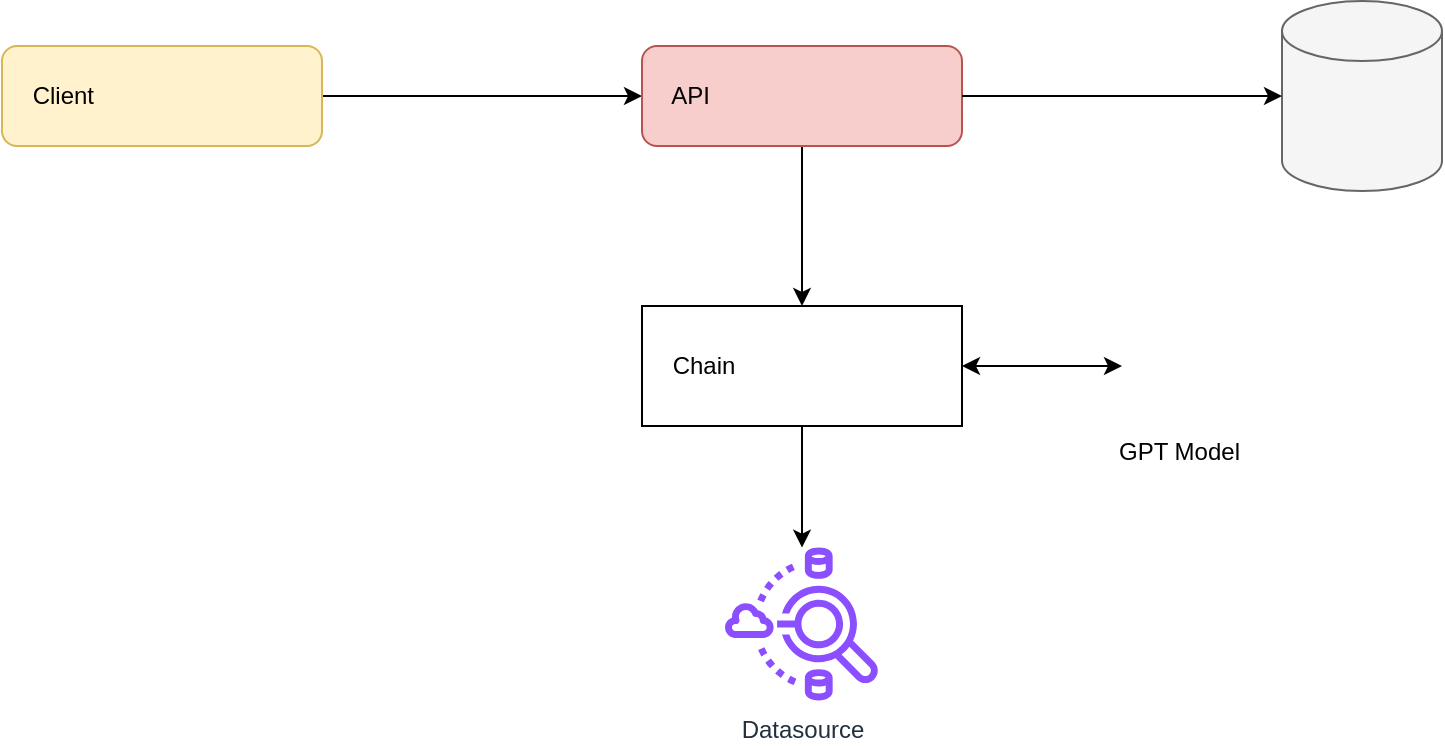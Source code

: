 <mxfile version="22.0.6" type="device">
  <diagram name="Page-1" id="F2Gc_G2kpYElJH-ISqym">
    <mxGraphModel dx="1018" dy="682" grid="1" gridSize="10" guides="1" tooltips="1" connect="1" arrows="1" fold="1" page="1" pageScale="1" pageWidth="4681" pageHeight="3300" math="0" shadow="0">
      <root>
        <mxCell id="0" />
        <mxCell id="1" parent="0" />
        <mxCell id="wVfvhvqQupgX3J0Zwfa3-3" style="edgeStyle=orthogonalEdgeStyle;rounded=0;orthogonalLoop=1;jettySize=auto;html=1;exitX=1;exitY=0.5;exitDx=0;exitDy=0;entryX=0;entryY=0.5;entryDx=0;entryDy=0;" edge="1" parent="1" source="wVfvhvqQupgX3J0Zwfa3-1" target="wVfvhvqQupgX3J0Zwfa3-2">
          <mxGeometry relative="1" as="geometry" />
        </mxCell>
        <mxCell id="wVfvhvqQupgX3J0Zwfa3-1" value="&amp;nbsp; &amp;nbsp;&amp;nbsp;Client" style="rounded=1;whiteSpace=wrap;html=1;align=left;fillColor=#fff2cc;strokeColor=#d6b656;" vertex="1" parent="1">
          <mxGeometry x="160" y="310" width="160" height="50" as="geometry" />
        </mxCell>
        <mxCell id="wVfvhvqQupgX3J0Zwfa3-12" style="edgeStyle=orthogonalEdgeStyle;rounded=0;orthogonalLoop=1;jettySize=auto;html=1;exitX=0.5;exitY=1;exitDx=0;exitDy=0;entryX=0.5;entryY=0;entryDx=0;entryDy=0;" edge="1" parent="1" source="wVfvhvqQupgX3J0Zwfa3-2" target="wVfvhvqQupgX3J0Zwfa3-10">
          <mxGeometry relative="1" as="geometry" />
        </mxCell>
        <mxCell id="wVfvhvqQupgX3J0Zwfa3-2" value="&amp;nbsp; &amp;nbsp; API" style="rounded=1;whiteSpace=wrap;html=1;align=left;fillColor=#f8cecc;strokeColor=#b85450;" vertex="1" parent="1">
          <mxGeometry x="480" y="310" width="160" height="50" as="geometry" />
        </mxCell>
        <mxCell id="wVfvhvqQupgX3J0Zwfa3-4" value="" style="shape=cylinder3;whiteSpace=wrap;html=1;boundedLbl=1;backgroundOutline=1;size=15;fillColor=#f5f5f5;fontColor=#333333;strokeColor=#666666;" vertex="1" parent="1">
          <mxGeometry x="800" y="287.5" width="80" height="95" as="geometry" />
        </mxCell>
        <mxCell id="wVfvhvqQupgX3J0Zwfa3-5" style="edgeStyle=orthogonalEdgeStyle;rounded=0;orthogonalLoop=1;jettySize=auto;html=1;exitX=1;exitY=0.5;exitDx=0;exitDy=0;entryX=0;entryY=0.5;entryDx=0;entryDy=0;entryPerimeter=0;" edge="1" parent="1" source="wVfvhvqQupgX3J0Zwfa3-2" target="wVfvhvqQupgX3J0Zwfa3-4">
          <mxGeometry relative="1" as="geometry" />
        </mxCell>
        <mxCell id="wVfvhvqQupgX3J0Zwfa3-6" value="" style="shape=image;verticalLabelPosition=bottom;labelBackgroundColor=default;verticalAlign=top;aspect=fixed;imageAspect=0;image=https://upload.wikimedia.org/wikipedia/commons/thumb/a/a7/React-icon.svg/1150px-React-icon.svg.png;" vertex="1" parent="1">
          <mxGeometry x="260" y="314.35" width="47.5" height="41.3" as="geometry" />
        </mxCell>
        <mxCell id="wVfvhvqQupgX3J0Zwfa3-7" value="" style="shape=image;verticalLabelPosition=bottom;labelBackgroundColor=default;verticalAlign=top;aspect=fixed;imageAspect=0;image=https://static-00.iconduck.com/assets.00/nestjs-icon-2048x2040-3rrvcej8.png;" vertex="1" parent="1">
          <mxGeometry x="580" y="315" width="40.17" height="40" as="geometry" />
        </mxCell>
        <mxCell id="wVfvhvqQupgX3J0Zwfa3-8" value="" style="shape=image;verticalLabelPosition=bottom;labelBackgroundColor=default;verticalAlign=top;aspect=fixed;imageAspect=0;image=https://cdn.iconscout.com/icon/free/png-256/free-mongodb-226029.png;" vertex="1" parent="1">
          <mxGeometry x="806" y="310" width="68" height="68" as="geometry" />
        </mxCell>
        <mxCell id="wVfvhvqQupgX3J0Zwfa3-14" style="edgeStyle=orthogonalEdgeStyle;rounded=0;orthogonalLoop=1;jettySize=auto;html=1;exitX=0.5;exitY=1;exitDx=0;exitDy=0;" edge="1" parent="1" source="wVfvhvqQupgX3J0Zwfa3-10" target="wVfvhvqQupgX3J0Zwfa3-13">
          <mxGeometry relative="1" as="geometry" />
        </mxCell>
        <mxCell id="wVfvhvqQupgX3J0Zwfa3-16" style="edgeStyle=orthogonalEdgeStyle;rounded=0;orthogonalLoop=1;jettySize=auto;html=1;exitX=1;exitY=0.5;exitDx=0;exitDy=0;entryX=0;entryY=0.5;entryDx=0;entryDy=0;startArrow=classic;startFill=1;" edge="1" parent="1" source="wVfvhvqQupgX3J0Zwfa3-10" target="wVfvhvqQupgX3J0Zwfa3-15">
          <mxGeometry relative="1" as="geometry" />
        </mxCell>
        <mxCell id="wVfvhvqQupgX3J0Zwfa3-10" value="&amp;nbsp; &amp;nbsp; Chain" style="rounded=0;whiteSpace=wrap;html=1;align=left;" vertex="1" parent="1">
          <mxGeometry x="480" y="440" width="160" height="60" as="geometry" />
        </mxCell>
        <mxCell id="wVfvhvqQupgX3J0Zwfa3-11" value="" style="shape=image;verticalLabelPosition=bottom;labelBackgroundColor=default;verticalAlign=top;aspect=fixed;imageAspect=0;image=https://cdn.analyticsvidhya.com/wp-content/uploads/2023/07/langchain3.png;" vertex="1" parent="1">
          <mxGeometry x="572.59" y="442.5" width="55" height="55" as="geometry" />
        </mxCell>
        <mxCell id="wVfvhvqQupgX3J0Zwfa3-13" value="Datasource" style="sketch=0;outlineConnect=0;fontColor=#232F3E;gradientColor=none;fillColor=#8C4FFF;strokeColor=none;dashed=0;verticalLabelPosition=bottom;verticalAlign=top;align=center;html=1;fontSize=12;fontStyle=0;aspect=fixed;pointerEvents=1;shape=mxgraph.aws4.athena_data_source_connectors;" vertex="1" parent="1">
          <mxGeometry x="521.5" y="560" width="77" height="78" as="geometry" />
        </mxCell>
        <mxCell id="wVfvhvqQupgX3J0Zwfa3-15" value="GPT Model" style="shape=image;verticalLabelPosition=bottom;labelBackgroundColor=default;verticalAlign=top;aspect=fixed;imageAspect=0;image=https://upload.wikimedia.org/wikipedia/commons/thumb/0/04/ChatGPT_logo.svg/2048px-ChatGPT_logo.svg.png;" vertex="1" parent="1">
          <mxGeometry x="720" y="441.25" width="57.5" height="57.5" as="geometry" />
        </mxCell>
      </root>
    </mxGraphModel>
  </diagram>
</mxfile>
